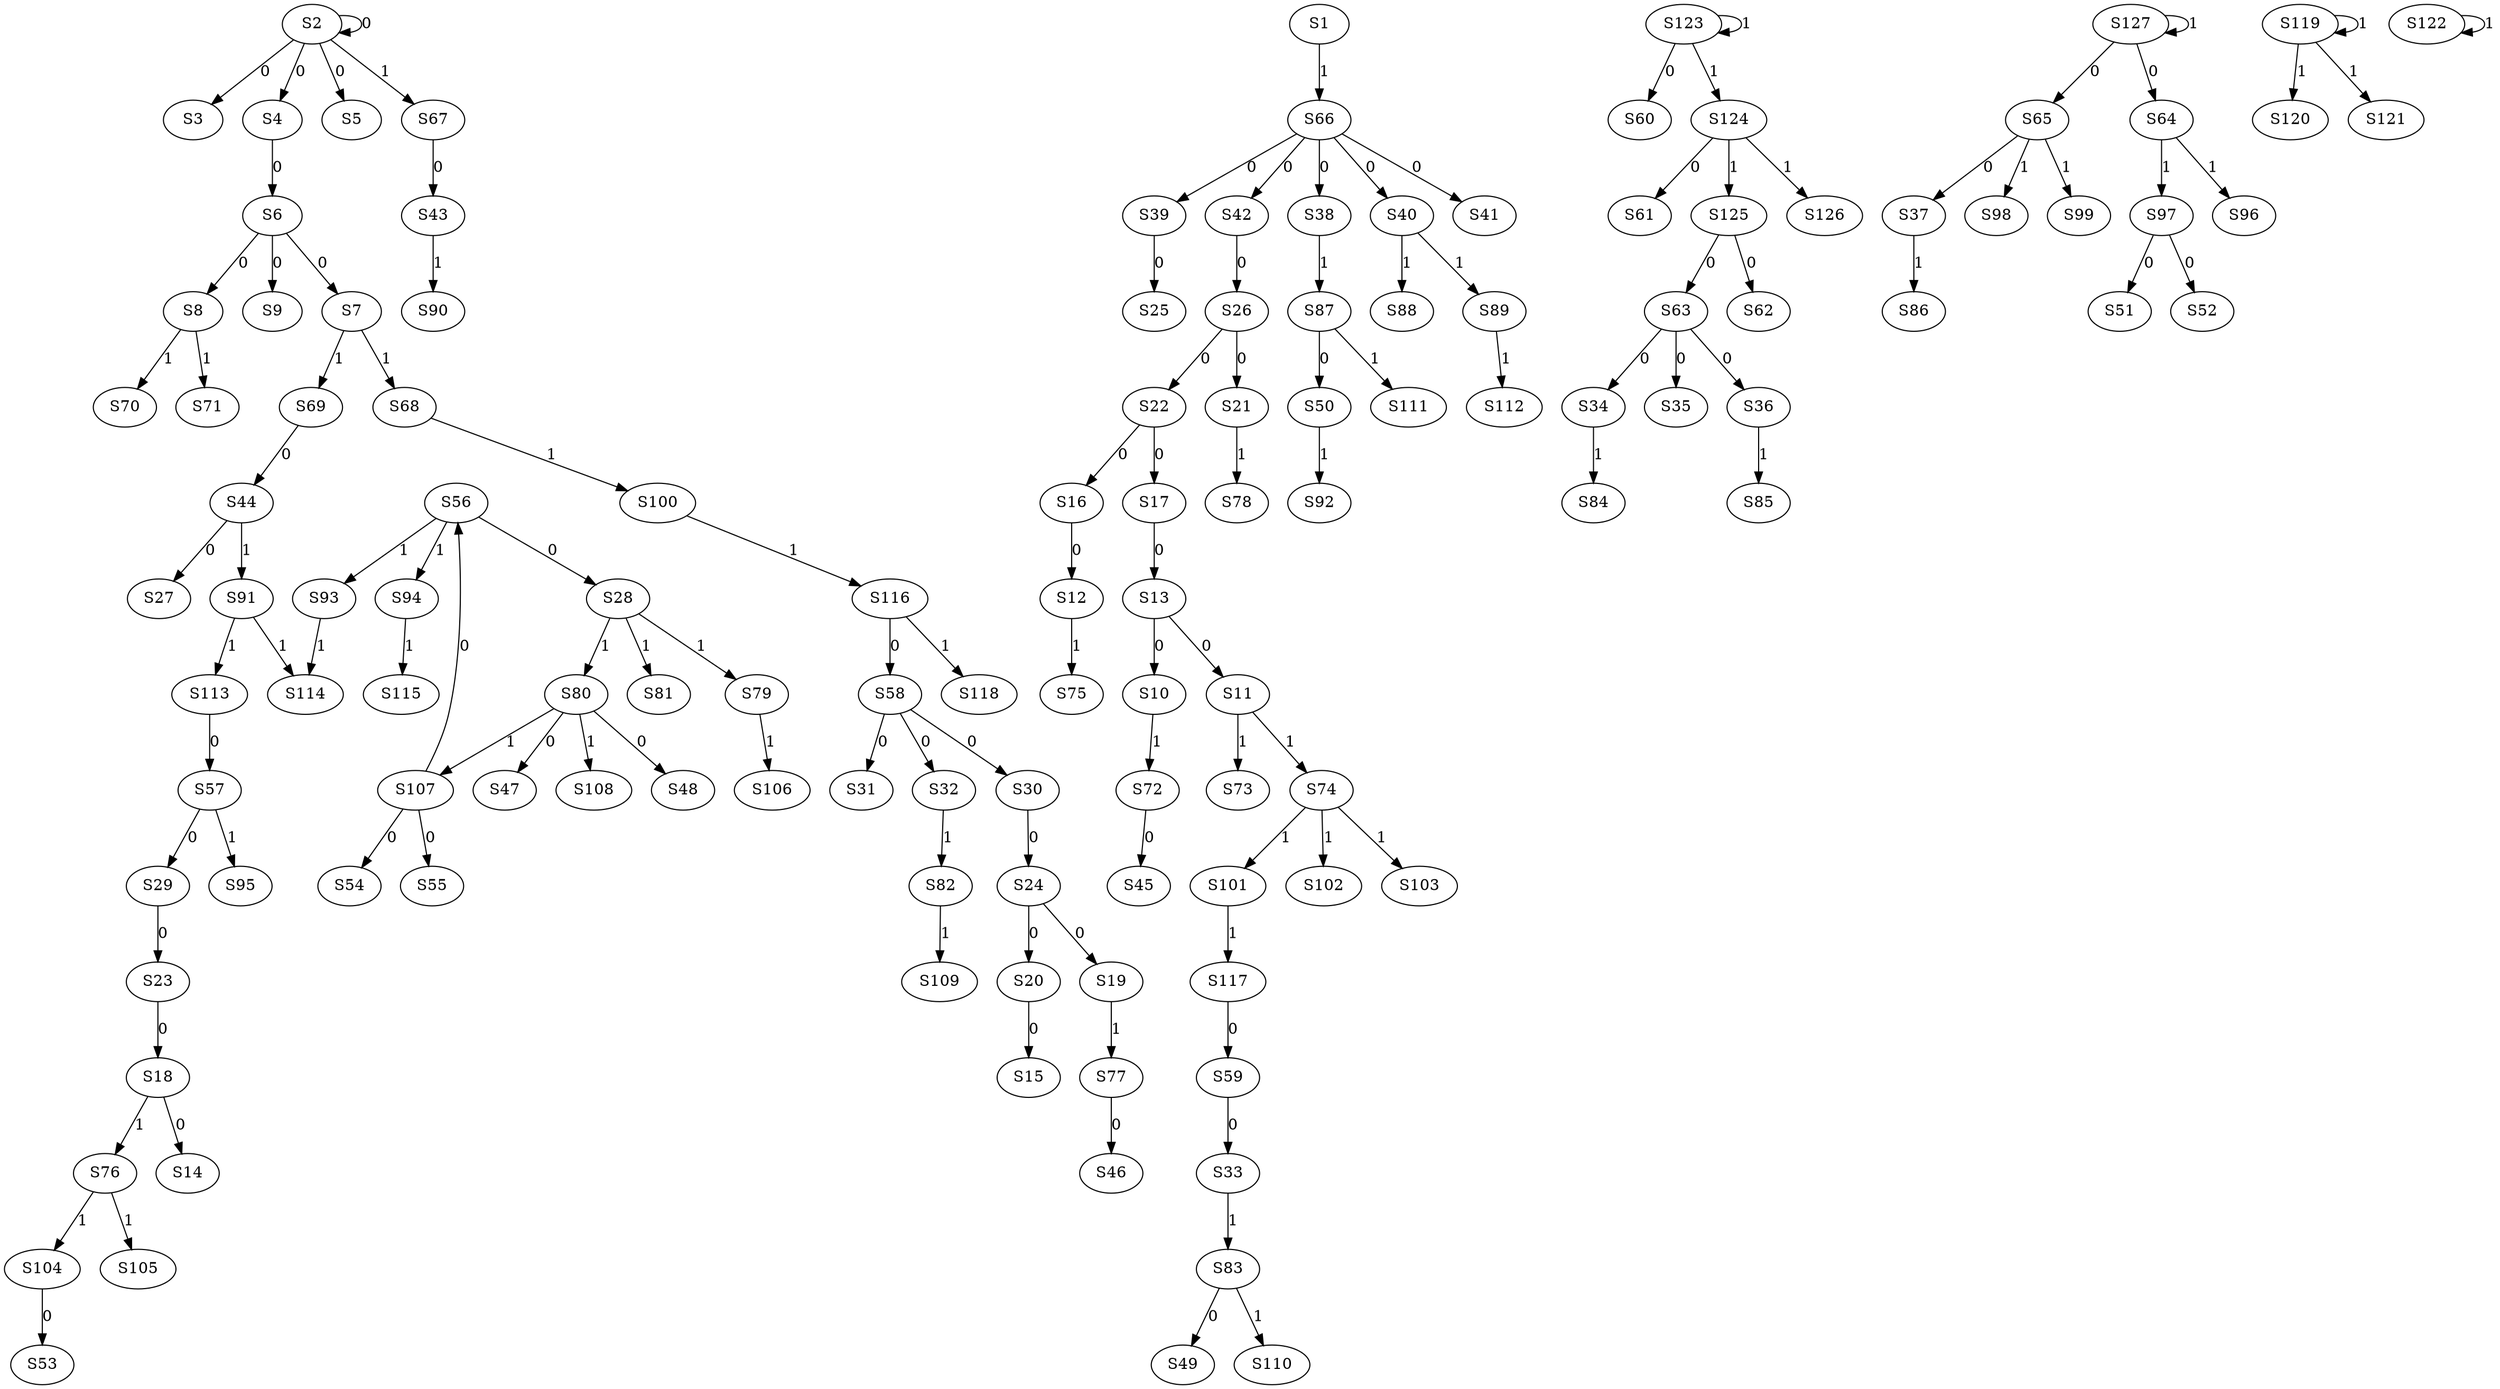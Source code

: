 strict digraph {
	S2 -> S2 [ label = 0 ];
	S2 -> S3 [ label = 0 ];
	S2 -> S4 [ label = 0 ];
	S2 -> S5 [ label = 0 ];
	S4 -> S6 [ label = 0 ];
	S6 -> S7 [ label = 0 ];
	S6 -> S8 [ label = 0 ];
	S6 -> S9 [ label = 0 ];
	S13 -> S10 [ label = 0 ];
	S13 -> S11 [ label = 0 ];
	S16 -> S12 [ label = 0 ];
	S17 -> S13 [ label = 0 ];
	S18 -> S14 [ label = 0 ];
	S20 -> S15 [ label = 0 ];
	S22 -> S16 [ label = 0 ];
	S22 -> S17 [ label = 0 ];
	S23 -> S18 [ label = 0 ];
	S24 -> S19 [ label = 0 ];
	S24 -> S20 [ label = 0 ];
	S26 -> S21 [ label = 0 ];
	S26 -> S22 [ label = 0 ];
	S29 -> S23 [ label = 0 ];
	S30 -> S24 [ label = 0 ];
	S39 -> S25 [ label = 0 ];
	S42 -> S26 [ label = 0 ];
	S44 -> S27 [ label = 0 ];
	S56 -> S28 [ label = 0 ];
	S57 -> S29 [ label = 0 ];
	S58 -> S30 [ label = 0 ];
	S58 -> S31 [ label = 0 ];
	S58 -> S32 [ label = 0 ];
	S59 -> S33 [ label = 0 ];
	S63 -> S34 [ label = 0 ];
	S63 -> S35 [ label = 0 ];
	S63 -> S36 [ label = 0 ];
	S65 -> S37 [ label = 0 ];
	S66 -> S38 [ label = 0 ];
	S66 -> S39 [ label = 0 ];
	S66 -> S40 [ label = 0 ];
	S66 -> S41 [ label = 0 ];
	S66 -> S42 [ label = 0 ];
	S67 -> S43 [ label = 0 ];
	S69 -> S44 [ label = 0 ];
	S72 -> S45 [ label = 0 ];
	S77 -> S46 [ label = 0 ];
	S80 -> S47 [ label = 0 ];
	S80 -> S48 [ label = 0 ];
	S83 -> S49 [ label = 0 ];
	S87 -> S50 [ label = 0 ];
	S97 -> S51 [ label = 0 ];
	S97 -> S52 [ label = 0 ];
	S104 -> S53 [ label = 0 ];
	S107 -> S54 [ label = 0 ];
	S107 -> S55 [ label = 0 ];
	S107 -> S56 [ label = 0 ];
	S113 -> S57 [ label = 0 ];
	S116 -> S58 [ label = 0 ];
	S117 -> S59 [ label = 0 ];
	S123 -> S60 [ label = 0 ];
	S124 -> S61 [ label = 0 ];
	S125 -> S62 [ label = 0 ];
	S125 -> S63 [ label = 0 ];
	S127 -> S64 [ label = 0 ];
	S127 -> S65 [ label = 0 ];
	S1 -> S66 [ label = 1 ];
	S2 -> S67 [ label = 1 ];
	S7 -> S68 [ label = 1 ];
	S7 -> S69 [ label = 1 ];
	S8 -> S70 [ label = 1 ];
	S8 -> S71 [ label = 1 ];
	S10 -> S72 [ label = 1 ];
	S11 -> S73 [ label = 1 ];
	S11 -> S74 [ label = 1 ];
	S12 -> S75 [ label = 1 ];
	S18 -> S76 [ label = 1 ];
	S19 -> S77 [ label = 1 ];
	S21 -> S78 [ label = 1 ];
	S28 -> S79 [ label = 1 ];
	S28 -> S80 [ label = 1 ];
	S28 -> S81 [ label = 1 ];
	S32 -> S82 [ label = 1 ];
	S33 -> S83 [ label = 1 ];
	S34 -> S84 [ label = 1 ];
	S36 -> S85 [ label = 1 ];
	S37 -> S86 [ label = 1 ];
	S38 -> S87 [ label = 1 ];
	S40 -> S88 [ label = 1 ];
	S40 -> S89 [ label = 1 ];
	S43 -> S90 [ label = 1 ];
	S44 -> S91 [ label = 1 ];
	S50 -> S92 [ label = 1 ];
	S56 -> S93 [ label = 1 ];
	S56 -> S94 [ label = 1 ];
	S57 -> S95 [ label = 1 ];
	S64 -> S96 [ label = 1 ];
	S64 -> S97 [ label = 1 ];
	S65 -> S98 [ label = 1 ];
	S65 -> S99 [ label = 1 ];
	S68 -> S100 [ label = 1 ];
	S74 -> S101 [ label = 1 ];
	S74 -> S102 [ label = 1 ];
	S74 -> S103 [ label = 1 ];
	S76 -> S104 [ label = 1 ];
	S76 -> S105 [ label = 1 ];
	S79 -> S106 [ label = 1 ];
	S80 -> S107 [ label = 1 ];
	S80 -> S108 [ label = 1 ];
	S82 -> S109 [ label = 1 ];
	S83 -> S110 [ label = 1 ];
	S87 -> S111 [ label = 1 ];
	S89 -> S112 [ label = 1 ];
	S91 -> S113 [ label = 1 ];
	S93 -> S114 [ label = 1 ];
	S94 -> S115 [ label = 1 ];
	S100 -> S116 [ label = 1 ];
	S101 -> S117 [ label = 1 ];
	S116 -> S118 [ label = 1 ];
	S119 -> S119 [ label = 1 ];
	S119 -> S120 [ label = 1 ];
	S119 -> S121 [ label = 1 ];
	S122 -> S122 [ label = 1 ];
	S123 -> S123 [ label = 1 ];
	S123 -> S124 [ label = 1 ];
	S124 -> S125 [ label = 1 ];
	S124 -> S126 [ label = 1 ];
	S127 -> S127 [ label = 1 ];
	S91 -> S114 [ label = 1 ];
}